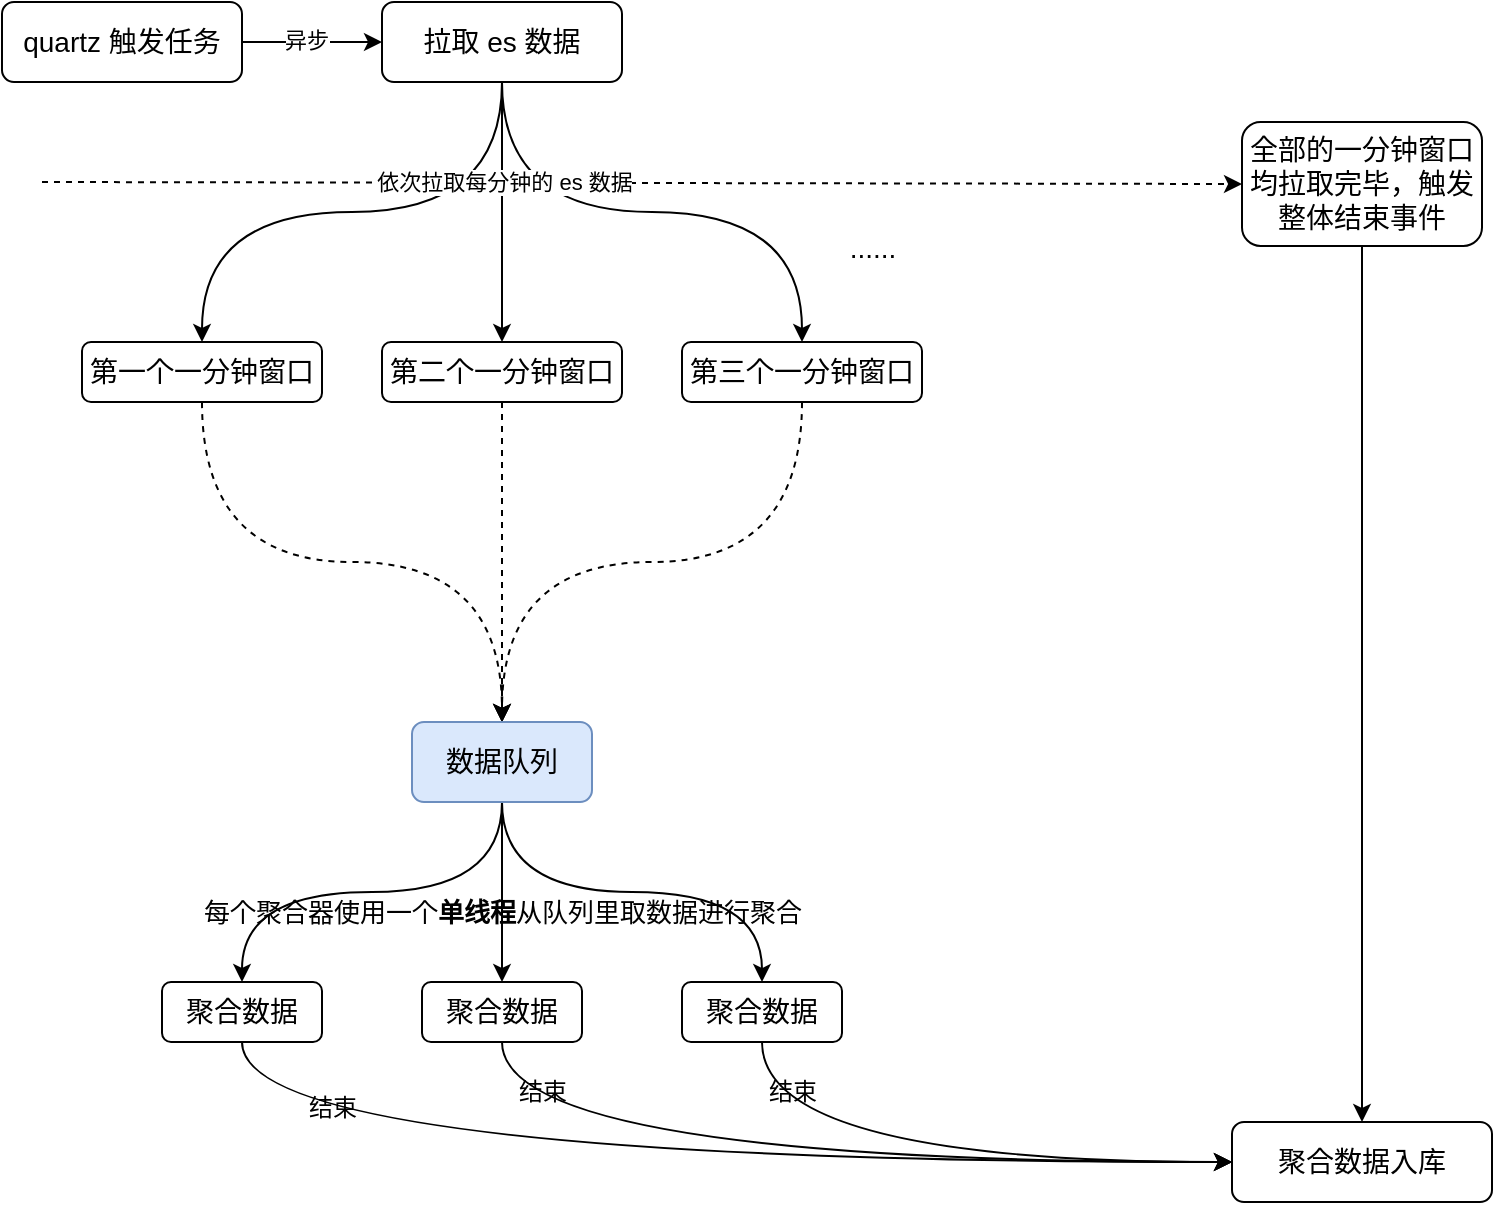 <mxfile version="27.0.9">
  <diagram name="第 1 页" id="5dWpC3py-_dd6PvZDtpN">
    <mxGraphModel dx="1682" dy="888" grid="1" gridSize="10" guides="1" tooltips="1" connect="1" arrows="1" fold="1" page="1" pageScale="1" pageWidth="827" pageHeight="1169" math="0" shadow="0">
      <root>
        <mxCell id="0" />
        <mxCell id="1" parent="0" />
        <mxCell id="kAjAqvouVaA5MMBCOgn0-8" style="edgeStyle=orthogonalEdgeStyle;rounded=0;orthogonalLoop=1;jettySize=auto;html=1;" edge="1" parent="1" source="kAjAqvouVaA5MMBCOgn0-6">
          <mxGeometry relative="1" as="geometry">
            <mxPoint x="220" y="100" as="targetPoint" />
          </mxGeometry>
        </mxCell>
        <mxCell id="kAjAqvouVaA5MMBCOgn0-13" value="异步" style="edgeLabel;html=1;align=center;verticalAlign=middle;resizable=0;points=[];" vertex="1" connectable="0" parent="kAjAqvouVaA5MMBCOgn0-8">
          <mxGeometry x="-0.106" y="1" relative="1" as="geometry">
            <mxPoint as="offset" />
          </mxGeometry>
        </mxCell>
        <mxCell id="kAjAqvouVaA5MMBCOgn0-6" value="&lt;span style=&quot;font-size: 14px; text-wrap-mode: nowrap;&quot;&gt;quartz 触发任务&lt;/span&gt;" style="rounded=1;whiteSpace=wrap;html=1;" vertex="1" parent="1">
          <mxGeometry x="30" y="80" width="120" height="40" as="geometry" />
        </mxCell>
        <mxCell id="kAjAqvouVaA5MMBCOgn0-15" value="" style="edgeStyle=orthogonalEdgeStyle;rounded=0;orthogonalLoop=1;jettySize=auto;html=1;" edge="1" parent="1" source="kAjAqvouVaA5MMBCOgn0-10" target="kAjAqvouVaA5MMBCOgn0-14">
          <mxGeometry relative="1" as="geometry" />
        </mxCell>
        <mxCell id="kAjAqvouVaA5MMBCOgn0-21" style="edgeStyle=orthogonalEdgeStyle;rounded=0;orthogonalLoop=1;jettySize=auto;html=1;exitX=0.5;exitY=1;exitDx=0;exitDy=0;entryX=0.5;entryY=0;entryDx=0;entryDy=0;curved=1;" edge="1" parent="1" source="kAjAqvouVaA5MMBCOgn0-10" target="kAjAqvouVaA5MMBCOgn0-19">
          <mxGeometry relative="1" as="geometry" />
        </mxCell>
        <mxCell id="kAjAqvouVaA5MMBCOgn0-22" style="edgeStyle=orthogonalEdgeStyle;rounded=0;orthogonalLoop=1;jettySize=auto;html=1;exitX=0.5;exitY=1;exitDx=0;exitDy=0;entryX=0.5;entryY=0;entryDx=0;entryDy=0;curved=1;" edge="1" parent="1" source="kAjAqvouVaA5MMBCOgn0-10" target="kAjAqvouVaA5MMBCOgn0-20">
          <mxGeometry relative="1" as="geometry" />
        </mxCell>
        <mxCell id="kAjAqvouVaA5MMBCOgn0-10" value="拉取 es 数据" style="rounded=1;whiteSpace=wrap;html=1;fontSize=14;" vertex="1" parent="1">
          <mxGeometry x="220" y="80" width="120" height="40" as="geometry" />
        </mxCell>
        <mxCell id="kAjAqvouVaA5MMBCOgn0-46" style="edgeStyle=orthogonalEdgeStyle;rounded=0;orthogonalLoop=1;jettySize=auto;html=1;dashed=1;" edge="1" parent="1" source="kAjAqvouVaA5MMBCOgn0-14" target="kAjAqvouVaA5MMBCOgn0-38">
          <mxGeometry relative="1" as="geometry" />
        </mxCell>
        <mxCell id="kAjAqvouVaA5MMBCOgn0-14" value="第二个一分钟窗口" style="whiteSpace=wrap;html=1;fontSize=14;rounded=1;" vertex="1" parent="1">
          <mxGeometry x="220" y="250" width="120" height="30" as="geometry" />
        </mxCell>
        <mxCell id="kAjAqvouVaA5MMBCOgn0-17" value="" style="edgeStyle=none;orthogonalLoop=1;jettySize=auto;html=1;rounded=0;dashed=1;entryX=0;entryY=0.5;entryDx=0;entryDy=0;" edge="1" parent="1" target="kAjAqvouVaA5MMBCOgn0-37">
          <mxGeometry width="100" relative="1" as="geometry">
            <mxPoint x="50" y="170" as="sourcePoint" />
            <mxPoint x="730" y="170" as="targetPoint" />
            <Array as="points" />
          </mxGeometry>
        </mxCell>
        <mxCell id="kAjAqvouVaA5MMBCOgn0-66" value="依次拉取每分钟的 es 数据" style="edgeLabel;html=1;align=center;verticalAlign=middle;resizable=0;points=[];" vertex="1" connectable="0" parent="kAjAqvouVaA5MMBCOgn0-17">
          <mxGeometry x="-0.232" y="1" relative="1" as="geometry">
            <mxPoint as="offset" />
          </mxGeometry>
        </mxCell>
        <mxCell id="kAjAqvouVaA5MMBCOgn0-39" style="edgeStyle=orthogonalEdgeStyle;rounded=0;orthogonalLoop=1;jettySize=auto;html=1;entryX=0.5;entryY=0;entryDx=0;entryDy=0;curved=1;exitX=0.5;exitY=1;exitDx=0;exitDy=0;dashed=1;" edge="1" parent="1" source="kAjAqvouVaA5MMBCOgn0-19" target="kAjAqvouVaA5MMBCOgn0-38">
          <mxGeometry relative="1" as="geometry" />
        </mxCell>
        <mxCell id="kAjAqvouVaA5MMBCOgn0-19" value="第一个一分钟窗口" style="whiteSpace=wrap;html=1;fontSize=14;rounded=1;" vertex="1" parent="1">
          <mxGeometry x="70" y="250" width="120" height="30" as="geometry" />
        </mxCell>
        <mxCell id="kAjAqvouVaA5MMBCOgn0-47" style="edgeStyle=orthogonalEdgeStyle;rounded=0;orthogonalLoop=1;jettySize=auto;html=1;entryX=0.5;entryY=0;entryDx=0;entryDy=0;curved=1;dashed=1;exitX=0.5;exitY=1;exitDx=0;exitDy=0;" edge="1" parent="1" source="kAjAqvouVaA5MMBCOgn0-20" target="kAjAqvouVaA5MMBCOgn0-38">
          <mxGeometry relative="1" as="geometry" />
        </mxCell>
        <mxCell id="kAjAqvouVaA5MMBCOgn0-20" value="第三个一分钟窗口" style="whiteSpace=wrap;html=1;fontSize=14;rounded=1;" vertex="1" parent="1">
          <mxGeometry x="370" y="250" width="120" height="30" as="geometry" />
        </mxCell>
        <mxCell id="kAjAqvouVaA5MMBCOgn0-23" value="......" style="text;html=1;align=center;verticalAlign=middle;resizable=0;points=[];autosize=1;strokeColor=none;fillColor=none;fontSize=14;" vertex="1" parent="1">
          <mxGeometry x="440" y="188" width="50" height="30" as="geometry" />
        </mxCell>
        <mxCell id="kAjAqvouVaA5MMBCOgn0-30" value="聚合数据入库" style="whiteSpace=wrap;html=1;fontSize=14;rounded=1;" vertex="1" parent="1">
          <mxGeometry x="645" y="640" width="130" height="40" as="geometry" />
        </mxCell>
        <mxCell id="kAjAqvouVaA5MMBCOgn0-65" style="edgeStyle=orthogonalEdgeStyle;rounded=0;orthogonalLoop=1;jettySize=auto;html=1;entryX=0.5;entryY=0;entryDx=0;entryDy=0;curved=1;exitX=0.5;exitY=1;exitDx=0;exitDy=0;" edge="1" parent="1" source="kAjAqvouVaA5MMBCOgn0-37" target="kAjAqvouVaA5MMBCOgn0-30">
          <mxGeometry relative="1" as="geometry" />
        </mxCell>
        <mxCell id="kAjAqvouVaA5MMBCOgn0-37" value="全部的一分钟窗口均拉取完毕，触发整体结束事件" style="rounded=1;whiteSpace=wrap;html=1;fontSize=14;" vertex="1" parent="1">
          <mxGeometry x="650" y="140" width="120" height="62" as="geometry" />
        </mxCell>
        <mxCell id="kAjAqvouVaA5MMBCOgn0-51" style="edgeStyle=orthogonalEdgeStyle;rounded=0;orthogonalLoop=1;jettySize=auto;html=1;entryX=0.5;entryY=0;entryDx=0;entryDy=0;curved=1;exitX=0.5;exitY=1;exitDx=0;exitDy=0;" edge="1" parent="1" source="kAjAqvouVaA5MMBCOgn0-38" target="kAjAqvouVaA5MMBCOgn0-50">
          <mxGeometry relative="1" as="geometry" />
        </mxCell>
        <mxCell id="kAjAqvouVaA5MMBCOgn0-52" style="edgeStyle=orthogonalEdgeStyle;rounded=0;orthogonalLoop=1;jettySize=auto;html=1;entryX=0.5;entryY=0;entryDx=0;entryDy=0;" edge="1" parent="1" source="kAjAqvouVaA5MMBCOgn0-38" target="kAjAqvouVaA5MMBCOgn0-48">
          <mxGeometry relative="1" as="geometry" />
        </mxCell>
        <mxCell id="kAjAqvouVaA5MMBCOgn0-53" style="edgeStyle=orthogonalEdgeStyle;rounded=0;orthogonalLoop=1;jettySize=auto;html=1;entryX=0.5;entryY=0;entryDx=0;entryDy=0;curved=1;exitX=0.5;exitY=1;exitDx=0;exitDy=0;" edge="1" parent="1" source="kAjAqvouVaA5MMBCOgn0-38" target="kAjAqvouVaA5MMBCOgn0-49">
          <mxGeometry relative="1" as="geometry" />
        </mxCell>
        <mxCell id="kAjAqvouVaA5MMBCOgn0-38" value="数据队列" style="rounded=1;whiteSpace=wrap;html=1;fontSize=14;fillColor=#dae8fc;strokeColor=#6c8ebf;" vertex="1" parent="1">
          <mxGeometry x="235" y="440" width="90" height="40" as="geometry" />
        </mxCell>
        <mxCell id="kAjAqvouVaA5MMBCOgn0-57" style="edgeStyle=orthogonalEdgeStyle;rounded=0;orthogonalLoop=1;jettySize=auto;html=1;entryX=0;entryY=0.5;entryDx=0;entryDy=0;curved=1;exitX=0.5;exitY=1;exitDx=0;exitDy=0;" edge="1" parent="1" source="kAjAqvouVaA5MMBCOgn0-48" target="kAjAqvouVaA5MMBCOgn0-30">
          <mxGeometry relative="1" as="geometry">
            <mxPoint x="470" y="680" as="targetPoint" />
          </mxGeometry>
        </mxCell>
        <mxCell id="kAjAqvouVaA5MMBCOgn0-48" value="聚合数据" style="whiteSpace=wrap;html=1;fontSize=14;rounded=1;" vertex="1" parent="1">
          <mxGeometry x="240" y="570" width="80" height="30" as="geometry" />
        </mxCell>
        <mxCell id="kAjAqvouVaA5MMBCOgn0-56" style="edgeStyle=orthogonalEdgeStyle;rounded=0;orthogonalLoop=1;jettySize=auto;html=1;entryX=0;entryY=0.5;entryDx=0;entryDy=0;curved=1;exitX=0.5;exitY=1;exitDx=0;exitDy=0;" edge="1" parent="1" source="kAjAqvouVaA5MMBCOgn0-49" target="kAjAqvouVaA5MMBCOgn0-30">
          <mxGeometry relative="1" as="geometry" />
        </mxCell>
        <mxCell id="kAjAqvouVaA5MMBCOgn0-49" value="聚合数据" style="whiteSpace=wrap;html=1;fontSize=14;rounded=1;" vertex="1" parent="1">
          <mxGeometry x="370" y="570" width="80" height="30" as="geometry" />
        </mxCell>
        <mxCell id="kAjAqvouVaA5MMBCOgn0-58" value="" style="edgeStyle=orthogonalEdgeStyle;rounded=0;orthogonalLoop=1;jettySize=auto;html=1;entryX=0;entryY=0.5;entryDx=0;entryDy=0;curved=1;exitX=0.5;exitY=1;exitDx=0;exitDy=0;" edge="1" parent="1" source="kAjAqvouVaA5MMBCOgn0-50" target="kAjAqvouVaA5MMBCOgn0-30">
          <mxGeometry relative="1" as="geometry" />
        </mxCell>
        <mxCell id="kAjAqvouVaA5MMBCOgn0-50" value="聚合数据" style="whiteSpace=wrap;html=1;fontSize=14;rounded=1;" vertex="1" parent="1">
          <mxGeometry x="110" y="570" width="80" height="30" as="geometry" />
        </mxCell>
        <mxCell id="kAjAqvouVaA5MMBCOgn0-54" value="每个聚合器使用一个&lt;b&gt;&lt;font style=&quot;color: rgb(0, 0, 0);&quot;&gt;单线程&lt;/font&gt;&lt;/b&gt;从队列里取数据进行聚合" style="text;html=1;align=center;verticalAlign=middle;resizable=0;points=[];autosize=1;strokeColor=none;fillColor=none;fontSize=13;" vertex="1" parent="1">
          <mxGeometry x="120" y="520" width="320" height="30" as="geometry" />
        </mxCell>
        <mxCell id="kAjAqvouVaA5MMBCOgn0-59" value="结束" style="text;html=1;align=center;verticalAlign=middle;resizable=0;points=[];autosize=1;strokeColor=none;fillColor=none;" vertex="1" parent="1">
          <mxGeometry x="170" y="618" width="50" height="30" as="geometry" />
        </mxCell>
        <mxCell id="kAjAqvouVaA5MMBCOgn0-61" value="结束" style="text;html=1;align=center;verticalAlign=middle;resizable=0;points=[];autosize=1;strokeColor=none;fillColor=none;" vertex="1" parent="1">
          <mxGeometry x="275" y="610" width="50" height="30" as="geometry" />
        </mxCell>
        <mxCell id="kAjAqvouVaA5MMBCOgn0-62" value="结束" style="text;html=1;align=center;verticalAlign=middle;resizable=0;points=[];autosize=1;strokeColor=none;fillColor=none;" vertex="1" parent="1">
          <mxGeometry x="400" y="610" width="50" height="30" as="geometry" />
        </mxCell>
      </root>
    </mxGraphModel>
  </diagram>
</mxfile>
